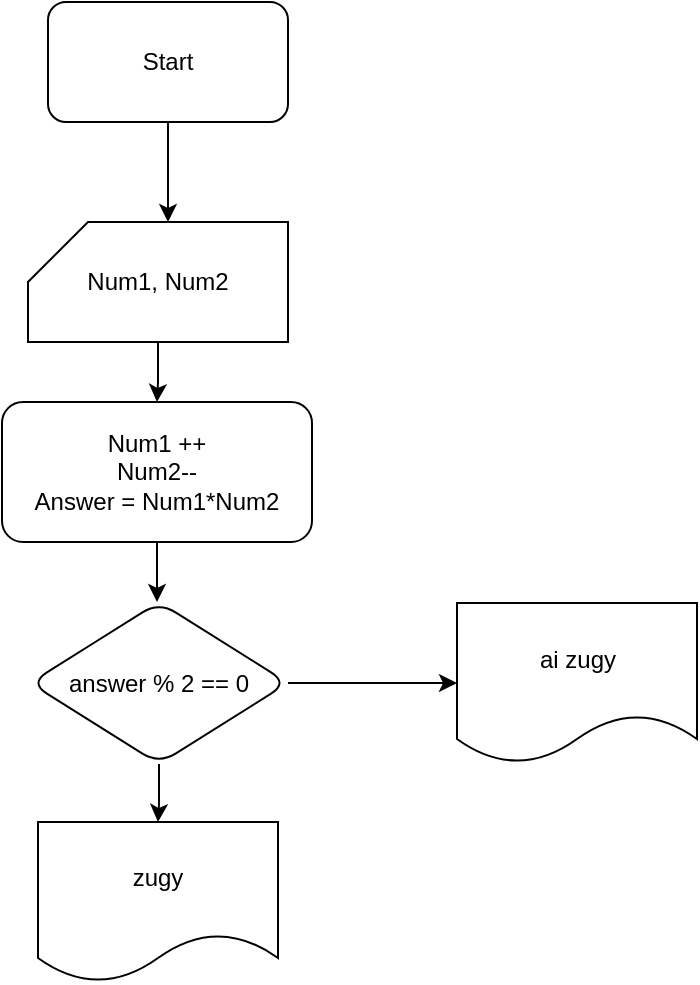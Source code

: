 <mxfile version="22.1.3" type="github">
  <diagram id="C5RBs43oDa-KdzZeNtuy" name="Page-1">
    <mxGraphModel dx="1434" dy="758" grid="1" gridSize="10" guides="1" tooltips="1" connect="1" arrows="1" fold="1" page="1" pageScale="1" pageWidth="827" pageHeight="1169" math="0" shadow="0">
      <root>
        <mxCell id="WIyWlLk6GJQsqaUBKTNV-0" />
        <mxCell id="WIyWlLk6GJQsqaUBKTNV-1" parent="WIyWlLk6GJQsqaUBKTNV-0" />
        <mxCell id="oKcvwv5AO4V_xQ8CeAnP-2" value="" style="edgeStyle=orthogonalEdgeStyle;rounded=0;orthogonalLoop=1;jettySize=auto;html=1;" edge="1" parent="WIyWlLk6GJQsqaUBKTNV-1" source="oKcvwv5AO4V_xQ8CeAnP-0">
          <mxGeometry relative="1" as="geometry">
            <mxPoint x="410" y="200" as="targetPoint" />
          </mxGeometry>
        </mxCell>
        <mxCell id="oKcvwv5AO4V_xQ8CeAnP-0" value="Start" style="rounded=1;whiteSpace=wrap;html=1;" vertex="1" parent="WIyWlLk6GJQsqaUBKTNV-1">
          <mxGeometry x="350" y="90" width="120" height="60" as="geometry" />
        </mxCell>
        <mxCell id="oKcvwv5AO4V_xQ8CeAnP-20" value="" style="edgeStyle=orthogonalEdgeStyle;rounded=0;orthogonalLoop=1;jettySize=auto;html=1;" edge="1" parent="WIyWlLk6GJQsqaUBKTNV-1" source="oKcvwv5AO4V_xQ8CeAnP-9" target="oKcvwv5AO4V_xQ8CeAnP-19">
          <mxGeometry relative="1" as="geometry" />
        </mxCell>
        <mxCell id="oKcvwv5AO4V_xQ8CeAnP-22" value="" style="edgeStyle=orthogonalEdgeStyle;rounded=0;orthogonalLoop=1;jettySize=auto;html=1;" edge="1" parent="WIyWlLk6GJQsqaUBKTNV-1" source="oKcvwv5AO4V_xQ8CeAnP-9" target="oKcvwv5AO4V_xQ8CeAnP-21">
          <mxGeometry relative="1" as="geometry" />
        </mxCell>
        <mxCell id="oKcvwv5AO4V_xQ8CeAnP-9" value="answer % 2 == 0" style="rhombus;whiteSpace=wrap;html=1;rounded=1;" vertex="1" parent="WIyWlLk6GJQsqaUBKTNV-1">
          <mxGeometry x="341" y="390" width="129" height="81" as="geometry" />
        </mxCell>
        <mxCell id="oKcvwv5AO4V_xQ8CeAnP-15" value="" style="edgeStyle=orthogonalEdgeStyle;rounded=0;orthogonalLoop=1;jettySize=auto;html=1;" edge="1" parent="WIyWlLk6GJQsqaUBKTNV-1" source="oKcvwv5AO4V_xQ8CeAnP-11" target="oKcvwv5AO4V_xQ8CeAnP-12">
          <mxGeometry relative="1" as="geometry" />
        </mxCell>
        <mxCell id="oKcvwv5AO4V_xQ8CeAnP-11" value="Num1, Num2" style="shape=card;whiteSpace=wrap;html=1;" vertex="1" parent="WIyWlLk6GJQsqaUBKTNV-1">
          <mxGeometry x="340" y="200" width="130" height="60" as="geometry" />
        </mxCell>
        <mxCell id="oKcvwv5AO4V_xQ8CeAnP-16" value="" style="edgeStyle=orthogonalEdgeStyle;rounded=0;orthogonalLoop=1;jettySize=auto;html=1;" edge="1" parent="WIyWlLk6GJQsqaUBKTNV-1" source="oKcvwv5AO4V_xQ8CeAnP-12">
          <mxGeometry relative="1" as="geometry">
            <mxPoint x="404.5" y="390" as="targetPoint" />
          </mxGeometry>
        </mxCell>
        <mxCell id="oKcvwv5AO4V_xQ8CeAnP-12" value="Num1 ++&lt;br&gt;Num2--&lt;br&gt;Answer = Num1*Num2" style="whiteSpace=wrap;html=1;rounded=1;" vertex="1" parent="WIyWlLk6GJQsqaUBKTNV-1">
          <mxGeometry x="327" y="290" width="155" height="70" as="geometry" />
        </mxCell>
        <mxCell id="oKcvwv5AO4V_xQ8CeAnP-19" value="zugy" style="shape=document;whiteSpace=wrap;html=1;boundedLbl=1;" vertex="1" parent="WIyWlLk6GJQsqaUBKTNV-1">
          <mxGeometry x="345" y="500" width="120" height="80" as="geometry" />
        </mxCell>
        <mxCell id="oKcvwv5AO4V_xQ8CeAnP-21" value="ai zugy" style="shape=document;whiteSpace=wrap;html=1;boundedLbl=1;rounded=1;" vertex="1" parent="WIyWlLk6GJQsqaUBKTNV-1">
          <mxGeometry x="554.5" y="390.5" width="120" height="80" as="geometry" />
        </mxCell>
      </root>
    </mxGraphModel>
  </diagram>
</mxfile>
